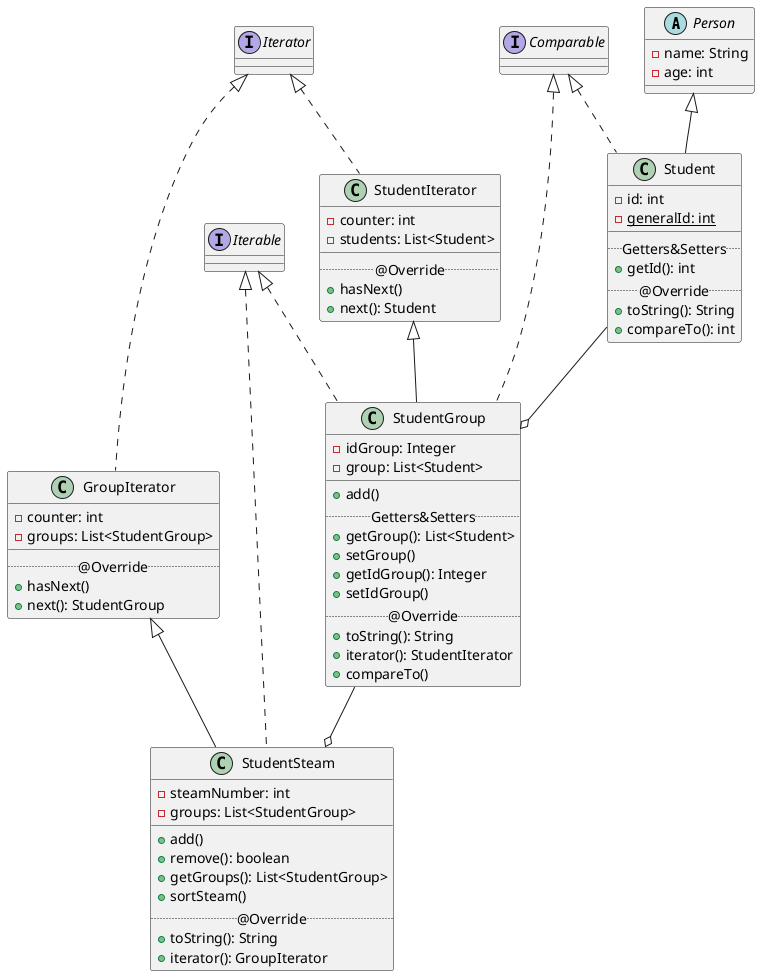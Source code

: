 @startuml

abstract class Person {
    -name: String
    -age: int
}

class Student extends Person implements Comparable{
    -id: int
    -{static} generalId: int
    __
    ..Getters&Setters..
    +getId(): int
    ..@Override..
    +toString(): String
    +compareTo(): int
}

class StudentGroup implements Iterable, Comparable {
    -idGroup: Integer
    -group: List<Student>
    __
    +add()
    ..Getters&Setters..
    +getGroup(): List<Student>
    +setGroup()
    +getIdGroup(): Integer
    +setIdGroup()
    ..@Override..
    +toString(): String
    +iterator(): StudentIterator
    +compareTo()
}

class StudentSteam implements Iterable {
    -steamNumber: int
    -groups: List<StudentGroup>
    __
    +add()
    +remove(): boolean
    +getGroups(): List<StudentGroup>
    +sortSteam()
    ..@Override..
    +toString(): String
    +iterator(): GroupIterator
}

class StudentIterator implements Iterator {
    -counter: int
    -students: List<Student>
    __
    ..@Override..
    +hasNext()
    +next(): Student
}

class GroupIterator implements Iterator {
    -counter: int
    -groups: List<StudentGroup>
    __
    ..@Override..
    +hasNext()
    +next(): StudentGroup
}

interface Comparable

Student --o StudentGroup
StudentIterator <|-- StudentGroup
'StudentGroup --* Student

StudentGroup --o StudentSteam
GroupIterator <|-- StudentSteam
'StudentSteam --* StudentGroup

'class Employee extends Person
'class Teacher extends Person

hide @unlinked
@enduml